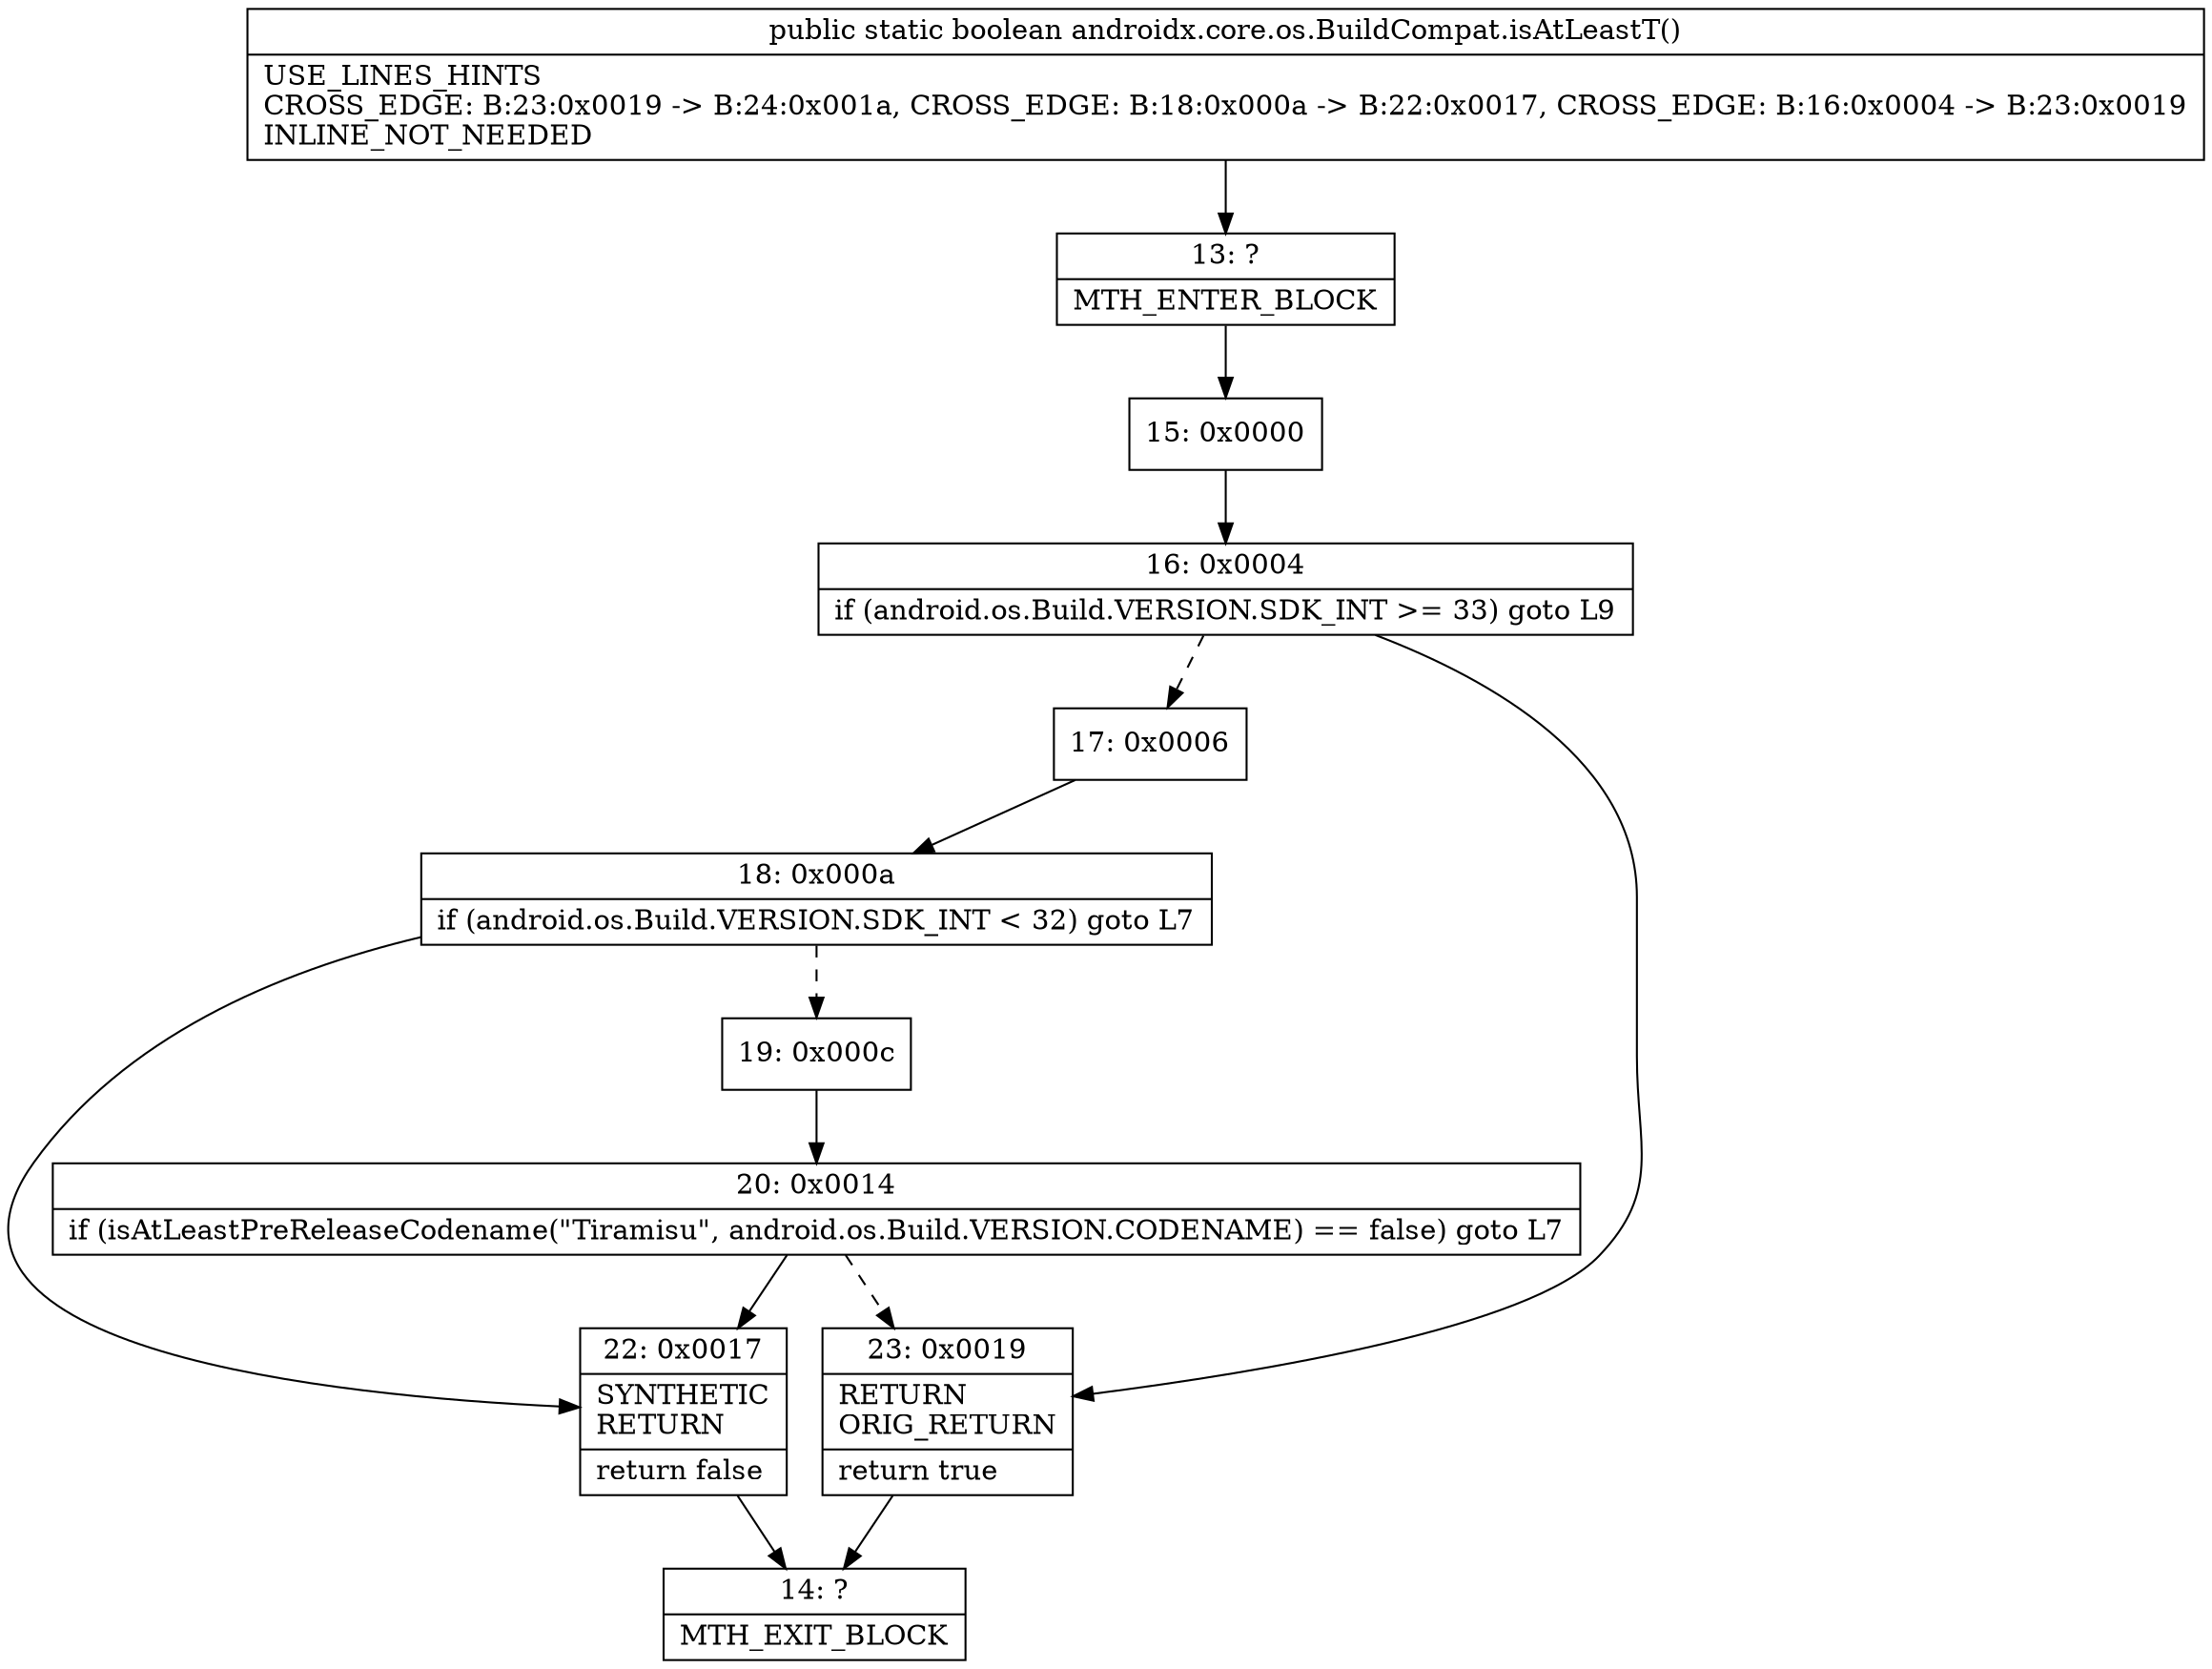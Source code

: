 digraph "CFG forandroidx.core.os.BuildCompat.isAtLeastT()Z" {
Node_13 [shape=record,label="{13\:\ ?|MTH_ENTER_BLOCK\l}"];
Node_15 [shape=record,label="{15\:\ 0x0000}"];
Node_16 [shape=record,label="{16\:\ 0x0004|if (android.os.Build.VERSION.SDK_INT \>= 33) goto L9\l}"];
Node_17 [shape=record,label="{17\:\ 0x0006}"];
Node_18 [shape=record,label="{18\:\ 0x000a|if (android.os.Build.VERSION.SDK_INT \< 32) goto L7\l}"];
Node_19 [shape=record,label="{19\:\ 0x000c}"];
Node_20 [shape=record,label="{20\:\ 0x0014|if (isAtLeastPreReleaseCodename(\"Tiramisu\", android.os.Build.VERSION.CODENAME) == false) goto L7\l}"];
Node_22 [shape=record,label="{22\:\ 0x0017|SYNTHETIC\lRETURN\l|return false\l}"];
Node_14 [shape=record,label="{14\:\ ?|MTH_EXIT_BLOCK\l}"];
Node_23 [shape=record,label="{23\:\ 0x0019|RETURN\lORIG_RETURN\l|return true\l}"];
MethodNode[shape=record,label="{public static boolean androidx.core.os.BuildCompat.isAtLeastT()  | USE_LINES_HINTS\lCROSS_EDGE: B:23:0x0019 \-\> B:24:0x001a, CROSS_EDGE: B:18:0x000a \-\> B:22:0x0017, CROSS_EDGE: B:16:0x0004 \-\> B:23:0x0019\lINLINE_NOT_NEEDED\l}"];
MethodNode -> Node_13;Node_13 -> Node_15;
Node_15 -> Node_16;
Node_16 -> Node_17[style=dashed];
Node_16 -> Node_23;
Node_17 -> Node_18;
Node_18 -> Node_19[style=dashed];
Node_18 -> Node_22;
Node_19 -> Node_20;
Node_20 -> Node_22;
Node_20 -> Node_23[style=dashed];
Node_22 -> Node_14;
Node_23 -> Node_14;
}

